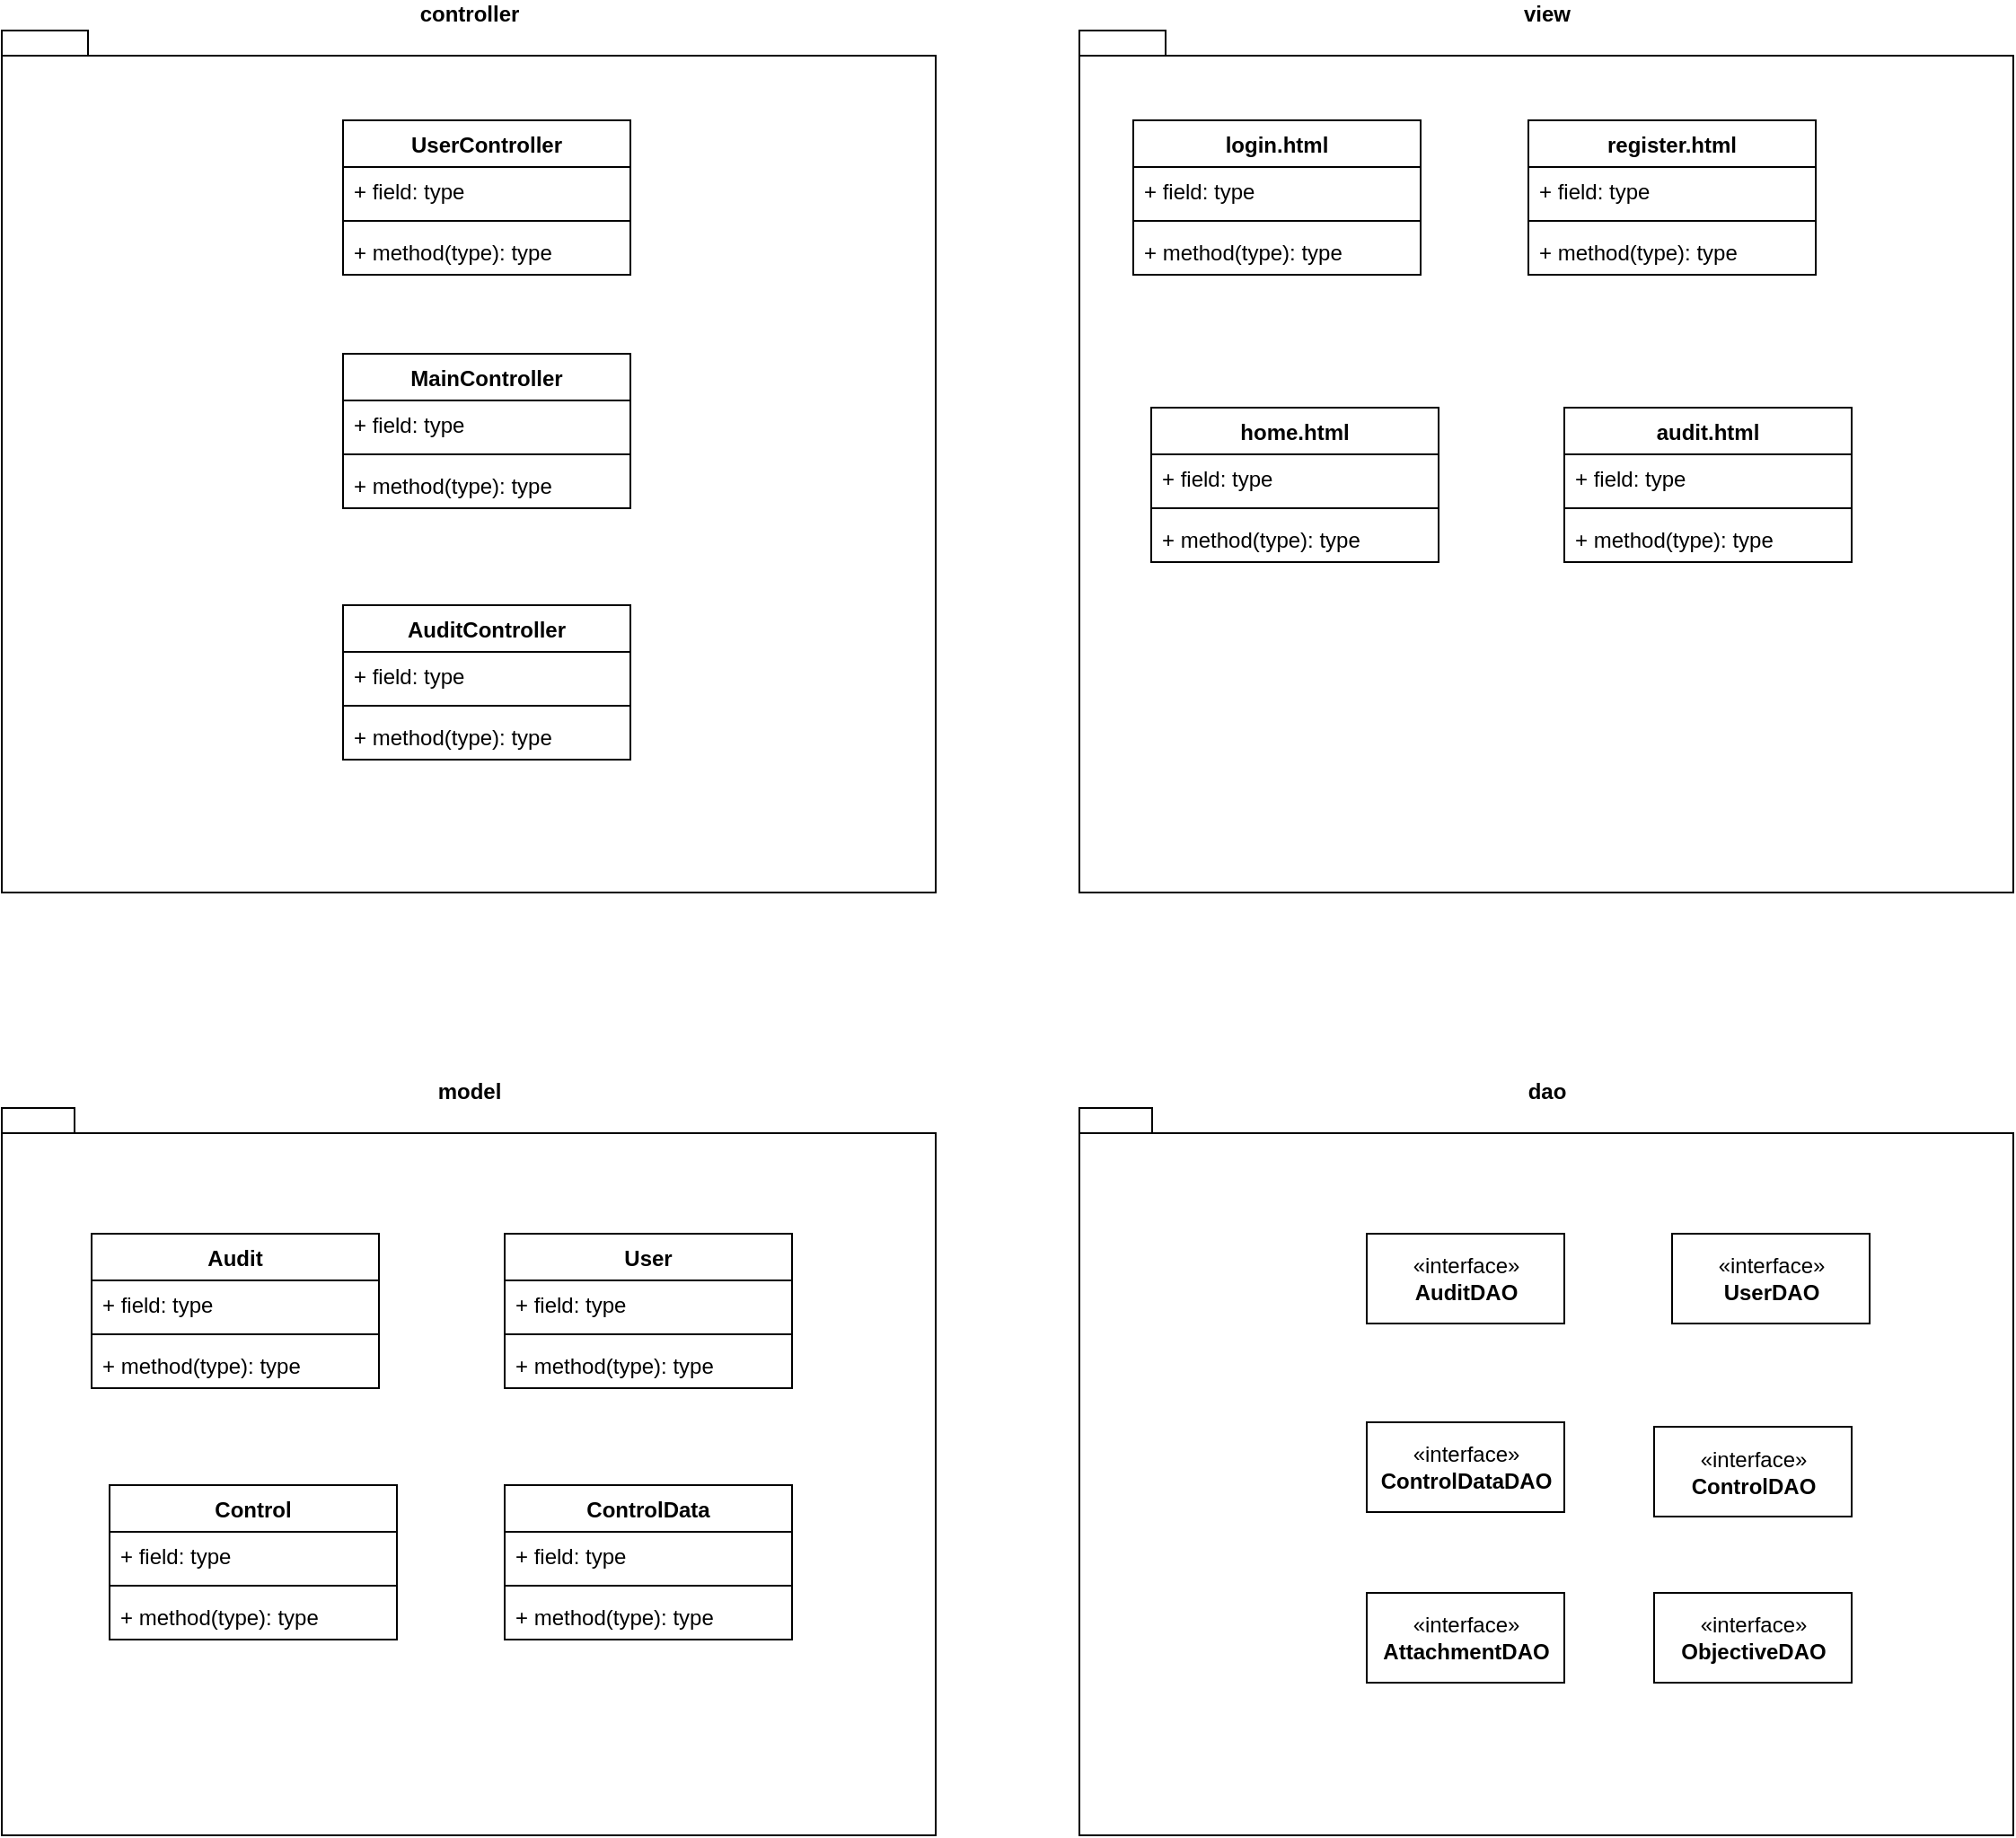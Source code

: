<mxfile version="14.4.4" type="github">
  <diagram id="kV6jJbXeaDeTd83aYg1n" name="Page-1">
    <mxGraphModel dx="1422" dy="1932" grid="1" gridSize="10" guides="1" tooltips="1" connect="1" arrows="1" fold="1" page="1" pageScale="1" pageWidth="1000" pageHeight="1169" math="0" shadow="0">
      <root>
        <mxCell id="0" />
        <mxCell id="1" parent="0" />
        <mxCell id="TGRPY4SG1-P_DePeZXBi-2" value="&lt;div&gt;model&lt;/div&gt;" style="shape=folder;fontStyle=1;spacingTop=10;tabWidth=40;tabHeight=14;tabPosition=left;html=1;labelPosition=center;verticalLabelPosition=top;align=center;verticalAlign=bottom;horizontal=1;" parent="1" vertex="1">
          <mxGeometry x="40" y="360" width="520" height="405" as="geometry" />
        </mxCell>
        <mxCell id="TGRPY4SG1-P_DePeZXBi-5" value="&lt;div&gt;dao&lt;/div&gt;" style="shape=folder;fontStyle=1;spacingTop=10;tabWidth=40;tabHeight=14;tabPosition=left;html=1;labelPosition=center;verticalLabelPosition=top;align=center;verticalAlign=bottom;horizontal=1;" parent="1" vertex="1">
          <mxGeometry x="640" y="360" width="520" height="405" as="geometry" />
        </mxCell>
        <mxCell id="TGRPY4SG1-P_DePeZXBi-6" value="&lt;div&gt;controller&lt;/div&gt;" style="shape=folder;fontStyle=1;spacingTop=10;tabWidth=40;tabHeight=14;tabPosition=left;html=1;labelPosition=center;verticalLabelPosition=top;align=center;verticalAlign=bottom;horizontal=1;" parent="1" vertex="1">
          <mxGeometry x="40" y="-240" width="520" height="480" as="geometry" />
        </mxCell>
        <mxCell id="TGRPY4SG1-P_DePeZXBi-7" value="view" style="shape=folder;fontStyle=1;spacingTop=10;tabWidth=40;tabHeight=14;tabPosition=left;html=1;labelPosition=center;verticalLabelPosition=top;align=center;verticalAlign=bottom;horizontal=1;" parent="1" vertex="1">
          <mxGeometry x="640" y="-240" width="520" height="480" as="geometry" />
        </mxCell>
        <mxCell id="TGRPY4SG1-P_DePeZXBi-8" value="AuditController" style="swimlane;fontStyle=1;align=center;verticalAlign=top;childLayout=stackLayout;horizontal=1;startSize=26;horizontalStack=0;resizeParent=1;resizeParentMax=0;resizeLast=0;collapsible=1;marginBottom=0;" parent="1" vertex="1">
          <mxGeometry x="230" y="80" width="160" height="86" as="geometry" />
        </mxCell>
        <mxCell id="TGRPY4SG1-P_DePeZXBi-9" value="+ field: type" style="text;strokeColor=none;fillColor=none;align=left;verticalAlign=top;spacingLeft=4;spacingRight=4;overflow=hidden;rotatable=0;points=[[0,0.5],[1,0.5]];portConstraint=eastwest;" parent="TGRPY4SG1-P_DePeZXBi-8" vertex="1">
          <mxGeometry y="26" width="160" height="26" as="geometry" />
        </mxCell>
        <mxCell id="TGRPY4SG1-P_DePeZXBi-10" value="" style="line;strokeWidth=1;fillColor=none;align=left;verticalAlign=middle;spacingTop=-1;spacingLeft=3;spacingRight=3;rotatable=0;labelPosition=right;points=[];portConstraint=eastwest;" parent="TGRPY4SG1-P_DePeZXBi-8" vertex="1">
          <mxGeometry y="52" width="160" height="8" as="geometry" />
        </mxCell>
        <mxCell id="TGRPY4SG1-P_DePeZXBi-11" value="+ method(type): type" style="text;strokeColor=none;fillColor=none;align=left;verticalAlign=top;spacingLeft=4;spacingRight=4;overflow=hidden;rotatable=0;points=[[0,0.5],[1,0.5]];portConstraint=eastwest;" parent="TGRPY4SG1-P_DePeZXBi-8" vertex="1">
          <mxGeometry y="60" width="160" height="26" as="geometry" />
        </mxCell>
        <mxCell id="TGRPY4SG1-P_DePeZXBi-12" value="MainController&#xa;" style="swimlane;fontStyle=1;align=center;verticalAlign=top;childLayout=stackLayout;horizontal=1;startSize=26;horizontalStack=0;resizeParent=1;resizeParentMax=0;resizeLast=0;collapsible=1;marginBottom=0;" parent="1" vertex="1">
          <mxGeometry x="230" y="-60" width="160" height="86" as="geometry" />
        </mxCell>
        <mxCell id="TGRPY4SG1-P_DePeZXBi-13" value="+ field: type" style="text;strokeColor=none;fillColor=none;align=left;verticalAlign=top;spacingLeft=4;spacingRight=4;overflow=hidden;rotatable=0;points=[[0,0.5],[1,0.5]];portConstraint=eastwest;" parent="TGRPY4SG1-P_DePeZXBi-12" vertex="1">
          <mxGeometry y="26" width="160" height="26" as="geometry" />
        </mxCell>
        <mxCell id="TGRPY4SG1-P_DePeZXBi-14" value="" style="line;strokeWidth=1;fillColor=none;align=left;verticalAlign=middle;spacingTop=-1;spacingLeft=3;spacingRight=3;rotatable=0;labelPosition=right;points=[];portConstraint=eastwest;" parent="TGRPY4SG1-P_DePeZXBi-12" vertex="1">
          <mxGeometry y="52" width="160" height="8" as="geometry" />
        </mxCell>
        <mxCell id="TGRPY4SG1-P_DePeZXBi-15" value="+ method(type): type" style="text;strokeColor=none;fillColor=none;align=left;verticalAlign=top;spacingLeft=4;spacingRight=4;overflow=hidden;rotatable=0;points=[[0,0.5],[1,0.5]];portConstraint=eastwest;" parent="TGRPY4SG1-P_DePeZXBi-12" vertex="1">
          <mxGeometry y="60" width="160" height="26" as="geometry" />
        </mxCell>
        <mxCell id="TGRPY4SG1-P_DePeZXBi-16" value="«interface»&lt;br&gt;&lt;b&gt;AuditDAO&lt;/b&gt;" style="html=1;" parent="1" vertex="1">
          <mxGeometry x="800" y="430" width="110" height="50" as="geometry" />
        </mxCell>
        <mxCell id="TGRPY4SG1-P_DePeZXBi-17" value="«interface»&lt;br&gt;&lt;b&gt;UserDAO&lt;/b&gt;" style="html=1;" parent="1" vertex="1">
          <mxGeometry x="970" y="430" width="110" height="50" as="geometry" />
        </mxCell>
        <mxCell id="TGRPY4SG1-P_DePeZXBi-18" value="«interface»&lt;br&gt;&lt;b&gt;ControlDataDAO&lt;/b&gt;" style="html=1;" parent="1" vertex="1">
          <mxGeometry x="800" y="535" width="110" height="50" as="geometry" />
        </mxCell>
        <mxCell id="TGRPY4SG1-P_DePeZXBi-19" value="«interface»&lt;br&gt;&lt;b&gt;ControlDAO&lt;/b&gt;" style="html=1;" parent="1" vertex="1">
          <mxGeometry x="960" y="537.5" width="110" height="50" as="geometry" />
        </mxCell>
        <mxCell id="TGRPY4SG1-P_DePeZXBi-20" value="«interface»&lt;br&gt;&lt;b&gt;AttachmentDAO&lt;/b&gt;" style="html=1;" parent="1" vertex="1">
          <mxGeometry x="800" y="630" width="110" height="50" as="geometry" />
        </mxCell>
        <mxCell id="TGRPY4SG1-P_DePeZXBi-21" value="User" style="swimlane;fontStyle=1;align=center;verticalAlign=top;childLayout=stackLayout;horizontal=1;startSize=26;horizontalStack=0;resizeParent=1;resizeParentMax=0;resizeLast=0;collapsible=1;marginBottom=0;" parent="1" vertex="1">
          <mxGeometry x="320" y="430" width="160" height="86" as="geometry" />
        </mxCell>
        <mxCell id="TGRPY4SG1-P_DePeZXBi-22" value="+ field: type" style="text;strokeColor=none;fillColor=none;align=left;verticalAlign=top;spacingLeft=4;spacingRight=4;overflow=hidden;rotatable=0;points=[[0,0.5],[1,0.5]];portConstraint=eastwest;" parent="TGRPY4SG1-P_DePeZXBi-21" vertex="1">
          <mxGeometry y="26" width="160" height="26" as="geometry" />
        </mxCell>
        <mxCell id="TGRPY4SG1-P_DePeZXBi-23" value="" style="line;strokeWidth=1;fillColor=none;align=left;verticalAlign=middle;spacingTop=-1;spacingLeft=3;spacingRight=3;rotatable=0;labelPosition=right;points=[];portConstraint=eastwest;" parent="TGRPY4SG1-P_DePeZXBi-21" vertex="1">
          <mxGeometry y="52" width="160" height="8" as="geometry" />
        </mxCell>
        <mxCell id="TGRPY4SG1-P_DePeZXBi-24" value="+ method(type): type" style="text;strokeColor=none;fillColor=none;align=left;verticalAlign=top;spacingLeft=4;spacingRight=4;overflow=hidden;rotatable=0;points=[[0,0.5],[1,0.5]];portConstraint=eastwest;" parent="TGRPY4SG1-P_DePeZXBi-21" vertex="1">
          <mxGeometry y="60" width="160" height="26" as="geometry" />
        </mxCell>
        <mxCell id="TGRPY4SG1-P_DePeZXBi-25" value="Audit" style="swimlane;fontStyle=1;align=center;verticalAlign=top;childLayout=stackLayout;horizontal=1;startSize=26;horizontalStack=0;resizeParent=1;resizeParentMax=0;resizeLast=0;collapsible=1;marginBottom=0;" parent="1" vertex="1">
          <mxGeometry x="90" y="430" width="160" height="86" as="geometry" />
        </mxCell>
        <mxCell id="TGRPY4SG1-P_DePeZXBi-26" value="+ field: type" style="text;strokeColor=none;fillColor=none;align=left;verticalAlign=top;spacingLeft=4;spacingRight=4;overflow=hidden;rotatable=0;points=[[0,0.5],[1,0.5]];portConstraint=eastwest;" parent="TGRPY4SG1-P_DePeZXBi-25" vertex="1">
          <mxGeometry y="26" width="160" height="26" as="geometry" />
        </mxCell>
        <mxCell id="TGRPY4SG1-P_DePeZXBi-27" value="" style="line;strokeWidth=1;fillColor=none;align=left;verticalAlign=middle;spacingTop=-1;spacingLeft=3;spacingRight=3;rotatable=0;labelPosition=right;points=[];portConstraint=eastwest;" parent="TGRPY4SG1-P_DePeZXBi-25" vertex="1">
          <mxGeometry y="52" width="160" height="8" as="geometry" />
        </mxCell>
        <mxCell id="TGRPY4SG1-P_DePeZXBi-28" value="+ method(type): type" style="text;strokeColor=none;fillColor=none;align=left;verticalAlign=top;spacingLeft=4;spacingRight=4;overflow=hidden;rotatable=0;points=[[0,0.5],[1,0.5]];portConstraint=eastwest;" parent="TGRPY4SG1-P_DePeZXBi-25" vertex="1">
          <mxGeometry y="60" width="160" height="26" as="geometry" />
        </mxCell>
        <mxCell id="TGRPY4SG1-P_DePeZXBi-29" value="Control" style="swimlane;fontStyle=1;align=center;verticalAlign=top;childLayout=stackLayout;horizontal=1;startSize=26;horizontalStack=0;resizeParent=1;resizeParentMax=0;resizeLast=0;collapsible=1;marginBottom=0;" parent="1" vertex="1">
          <mxGeometry x="100" y="570" width="160" height="86" as="geometry" />
        </mxCell>
        <mxCell id="TGRPY4SG1-P_DePeZXBi-30" value="+ field: type" style="text;strokeColor=none;fillColor=none;align=left;verticalAlign=top;spacingLeft=4;spacingRight=4;overflow=hidden;rotatable=0;points=[[0,0.5],[1,0.5]];portConstraint=eastwest;" parent="TGRPY4SG1-P_DePeZXBi-29" vertex="1">
          <mxGeometry y="26" width="160" height="26" as="geometry" />
        </mxCell>
        <mxCell id="TGRPY4SG1-P_DePeZXBi-31" value="" style="line;strokeWidth=1;fillColor=none;align=left;verticalAlign=middle;spacingTop=-1;spacingLeft=3;spacingRight=3;rotatable=0;labelPosition=right;points=[];portConstraint=eastwest;" parent="TGRPY4SG1-P_DePeZXBi-29" vertex="1">
          <mxGeometry y="52" width="160" height="8" as="geometry" />
        </mxCell>
        <mxCell id="TGRPY4SG1-P_DePeZXBi-32" value="+ method(type): type" style="text;strokeColor=none;fillColor=none;align=left;verticalAlign=top;spacingLeft=4;spacingRight=4;overflow=hidden;rotatable=0;points=[[0,0.5],[1,0.5]];portConstraint=eastwest;" parent="TGRPY4SG1-P_DePeZXBi-29" vertex="1">
          <mxGeometry y="60" width="160" height="26" as="geometry" />
        </mxCell>
        <mxCell id="TGRPY4SG1-P_DePeZXBi-33" value="ControlData" style="swimlane;fontStyle=1;align=center;verticalAlign=top;childLayout=stackLayout;horizontal=1;startSize=26;horizontalStack=0;resizeParent=1;resizeParentMax=0;resizeLast=0;collapsible=1;marginBottom=0;" parent="1" vertex="1">
          <mxGeometry x="320" y="570" width="160" height="86" as="geometry" />
        </mxCell>
        <mxCell id="TGRPY4SG1-P_DePeZXBi-34" value="+ field: type" style="text;strokeColor=none;fillColor=none;align=left;verticalAlign=top;spacingLeft=4;spacingRight=4;overflow=hidden;rotatable=0;points=[[0,0.5],[1,0.5]];portConstraint=eastwest;" parent="TGRPY4SG1-P_DePeZXBi-33" vertex="1">
          <mxGeometry y="26" width="160" height="26" as="geometry" />
        </mxCell>
        <mxCell id="TGRPY4SG1-P_DePeZXBi-35" value="" style="line;strokeWidth=1;fillColor=none;align=left;verticalAlign=middle;spacingTop=-1;spacingLeft=3;spacingRight=3;rotatable=0;labelPosition=right;points=[];portConstraint=eastwest;" parent="TGRPY4SG1-P_DePeZXBi-33" vertex="1">
          <mxGeometry y="52" width="160" height="8" as="geometry" />
        </mxCell>
        <mxCell id="TGRPY4SG1-P_DePeZXBi-36" value="+ method(type): type" style="text;strokeColor=none;fillColor=none;align=left;verticalAlign=top;spacingLeft=4;spacingRight=4;overflow=hidden;rotatable=0;points=[[0,0.5],[1,0.5]];portConstraint=eastwest;" parent="TGRPY4SG1-P_DePeZXBi-33" vertex="1">
          <mxGeometry y="60" width="160" height="26" as="geometry" />
        </mxCell>
        <mxCell id="TGRPY4SG1-P_DePeZXBi-39" value="login.html" style="swimlane;fontStyle=1;align=center;verticalAlign=top;childLayout=stackLayout;horizontal=1;startSize=26;horizontalStack=0;resizeParent=1;resizeParentMax=0;resizeLast=0;collapsible=1;marginBottom=0;" parent="1" vertex="1">
          <mxGeometry x="670" y="-190" width="160" height="86" as="geometry" />
        </mxCell>
        <mxCell id="TGRPY4SG1-P_DePeZXBi-40" value="+ field: type" style="text;strokeColor=none;fillColor=none;align=left;verticalAlign=top;spacingLeft=4;spacingRight=4;overflow=hidden;rotatable=0;points=[[0,0.5],[1,0.5]];portConstraint=eastwest;" parent="TGRPY4SG1-P_DePeZXBi-39" vertex="1">
          <mxGeometry y="26" width="160" height="26" as="geometry" />
        </mxCell>
        <mxCell id="TGRPY4SG1-P_DePeZXBi-41" value="" style="line;strokeWidth=1;fillColor=none;align=left;verticalAlign=middle;spacingTop=-1;spacingLeft=3;spacingRight=3;rotatable=0;labelPosition=right;points=[];portConstraint=eastwest;" parent="TGRPY4SG1-P_DePeZXBi-39" vertex="1">
          <mxGeometry y="52" width="160" height="8" as="geometry" />
        </mxCell>
        <mxCell id="TGRPY4SG1-P_DePeZXBi-42" value="+ method(type): type" style="text;strokeColor=none;fillColor=none;align=left;verticalAlign=top;spacingLeft=4;spacingRight=4;overflow=hidden;rotatable=0;points=[[0,0.5],[1,0.5]];portConstraint=eastwest;" parent="TGRPY4SG1-P_DePeZXBi-39" vertex="1">
          <mxGeometry y="60" width="160" height="26" as="geometry" />
        </mxCell>
        <mxCell id="TGRPY4SG1-P_DePeZXBi-43" value="register.html" style="swimlane;fontStyle=1;align=center;verticalAlign=top;childLayout=stackLayout;horizontal=1;startSize=26;horizontalStack=0;resizeParent=1;resizeParentMax=0;resizeLast=0;collapsible=1;marginBottom=0;" parent="1" vertex="1">
          <mxGeometry x="890" y="-190" width="160" height="86" as="geometry" />
        </mxCell>
        <mxCell id="TGRPY4SG1-P_DePeZXBi-44" value="+ field: type" style="text;strokeColor=none;fillColor=none;align=left;verticalAlign=top;spacingLeft=4;spacingRight=4;overflow=hidden;rotatable=0;points=[[0,0.5],[1,0.5]];portConstraint=eastwest;" parent="TGRPY4SG1-P_DePeZXBi-43" vertex="1">
          <mxGeometry y="26" width="160" height="26" as="geometry" />
        </mxCell>
        <mxCell id="TGRPY4SG1-P_DePeZXBi-45" value="" style="line;strokeWidth=1;fillColor=none;align=left;verticalAlign=middle;spacingTop=-1;spacingLeft=3;spacingRight=3;rotatable=0;labelPosition=right;points=[];portConstraint=eastwest;" parent="TGRPY4SG1-P_DePeZXBi-43" vertex="1">
          <mxGeometry y="52" width="160" height="8" as="geometry" />
        </mxCell>
        <mxCell id="TGRPY4SG1-P_DePeZXBi-46" value="+ method(type): type" style="text;strokeColor=none;fillColor=none;align=left;verticalAlign=top;spacingLeft=4;spacingRight=4;overflow=hidden;rotatable=0;points=[[0,0.5],[1,0.5]];portConstraint=eastwest;" parent="TGRPY4SG1-P_DePeZXBi-43" vertex="1">
          <mxGeometry y="60" width="160" height="26" as="geometry" />
        </mxCell>
        <mxCell id="TGRPY4SG1-P_DePeZXBi-47" value="UserController" style="swimlane;fontStyle=1;align=center;verticalAlign=top;childLayout=stackLayout;horizontal=1;startSize=26;horizontalStack=0;resizeParent=1;resizeParentMax=0;resizeLast=0;collapsible=1;marginBottom=0;" parent="1" vertex="1">
          <mxGeometry x="230" y="-190" width="160" height="86" as="geometry" />
        </mxCell>
        <mxCell id="TGRPY4SG1-P_DePeZXBi-48" value="+ field: type" style="text;strokeColor=none;fillColor=none;align=left;verticalAlign=top;spacingLeft=4;spacingRight=4;overflow=hidden;rotatable=0;points=[[0,0.5],[1,0.5]];portConstraint=eastwest;" parent="TGRPY4SG1-P_DePeZXBi-47" vertex="1">
          <mxGeometry y="26" width="160" height="26" as="geometry" />
        </mxCell>
        <mxCell id="TGRPY4SG1-P_DePeZXBi-49" value="" style="line;strokeWidth=1;fillColor=none;align=left;verticalAlign=middle;spacingTop=-1;spacingLeft=3;spacingRight=3;rotatable=0;labelPosition=right;points=[];portConstraint=eastwest;" parent="TGRPY4SG1-P_DePeZXBi-47" vertex="1">
          <mxGeometry y="52" width="160" height="8" as="geometry" />
        </mxCell>
        <mxCell id="TGRPY4SG1-P_DePeZXBi-50" value="+ method(type): type" style="text;strokeColor=none;fillColor=none;align=left;verticalAlign=top;spacingLeft=4;spacingRight=4;overflow=hidden;rotatable=0;points=[[0,0.5],[1,0.5]];portConstraint=eastwest;" parent="TGRPY4SG1-P_DePeZXBi-47" vertex="1">
          <mxGeometry y="60" width="160" height="26" as="geometry" />
        </mxCell>
        <mxCell id="jLTHlrMyGeRYRk5m-rzJ-1" value="«interface»&lt;br&gt;&lt;b&gt;ObjectiveDAO&lt;/b&gt;" style="html=1;" parent="1" vertex="1">
          <mxGeometry x="960" y="630" width="110" height="50" as="geometry" />
        </mxCell>
        <mxCell id="EI2_7Ju2b1ghC12EQIQY-1" value="home.html" style="swimlane;fontStyle=1;align=center;verticalAlign=top;childLayout=stackLayout;horizontal=1;startSize=26;horizontalStack=0;resizeParent=1;resizeParentMax=0;resizeLast=0;collapsible=1;marginBottom=0;" vertex="1" parent="1">
          <mxGeometry x="680" y="-30" width="160" height="86" as="geometry" />
        </mxCell>
        <mxCell id="EI2_7Ju2b1ghC12EQIQY-2" value="+ field: type" style="text;strokeColor=none;fillColor=none;align=left;verticalAlign=top;spacingLeft=4;spacingRight=4;overflow=hidden;rotatable=0;points=[[0,0.5],[1,0.5]];portConstraint=eastwest;" vertex="1" parent="EI2_7Ju2b1ghC12EQIQY-1">
          <mxGeometry y="26" width="160" height="26" as="geometry" />
        </mxCell>
        <mxCell id="EI2_7Ju2b1ghC12EQIQY-3" value="" style="line;strokeWidth=1;fillColor=none;align=left;verticalAlign=middle;spacingTop=-1;spacingLeft=3;spacingRight=3;rotatable=0;labelPosition=right;points=[];portConstraint=eastwest;" vertex="1" parent="EI2_7Ju2b1ghC12EQIQY-1">
          <mxGeometry y="52" width="160" height="8" as="geometry" />
        </mxCell>
        <mxCell id="EI2_7Ju2b1ghC12EQIQY-4" value="+ method(type): type" style="text;strokeColor=none;fillColor=none;align=left;verticalAlign=top;spacingLeft=4;spacingRight=4;overflow=hidden;rotatable=0;points=[[0,0.5],[1,0.5]];portConstraint=eastwest;" vertex="1" parent="EI2_7Ju2b1ghC12EQIQY-1">
          <mxGeometry y="60" width="160" height="26" as="geometry" />
        </mxCell>
        <mxCell id="EI2_7Ju2b1ghC12EQIQY-5" value="audit.html" style="swimlane;fontStyle=1;align=center;verticalAlign=top;childLayout=stackLayout;horizontal=1;startSize=26;horizontalStack=0;resizeParent=1;resizeParentMax=0;resizeLast=0;collapsible=1;marginBottom=0;" vertex="1" parent="1">
          <mxGeometry x="910" y="-30" width="160" height="86" as="geometry" />
        </mxCell>
        <mxCell id="EI2_7Ju2b1ghC12EQIQY-6" value="+ field: type" style="text;strokeColor=none;fillColor=none;align=left;verticalAlign=top;spacingLeft=4;spacingRight=4;overflow=hidden;rotatable=0;points=[[0,0.5],[1,0.5]];portConstraint=eastwest;" vertex="1" parent="EI2_7Ju2b1ghC12EQIQY-5">
          <mxGeometry y="26" width="160" height="26" as="geometry" />
        </mxCell>
        <mxCell id="EI2_7Ju2b1ghC12EQIQY-7" value="" style="line;strokeWidth=1;fillColor=none;align=left;verticalAlign=middle;spacingTop=-1;spacingLeft=3;spacingRight=3;rotatable=0;labelPosition=right;points=[];portConstraint=eastwest;" vertex="1" parent="EI2_7Ju2b1ghC12EQIQY-5">
          <mxGeometry y="52" width="160" height="8" as="geometry" />
        </mxCell>
        <mxCell id="EI2_7Ju2b1ghC12EQIQY-8" value="+ method(type): type" style="text;strokeColor=none;fillColor=none;align=left;verticalAlign=top;spacingLeft=4;spacingRight=4;overflow=hidden;rotatable=0;points=[[0,0.5],[1,0.5]];portConstraint=eastwest;" vertex="1" parent="EI2_7Ju2b1ghC12EQIQY-5">
          <mxGeometry y="60" width="160" height="26" as="geometry" />
        </mxCell>
      </root>
    </mxGraphModel>
  </diagram>
</mxfile>
